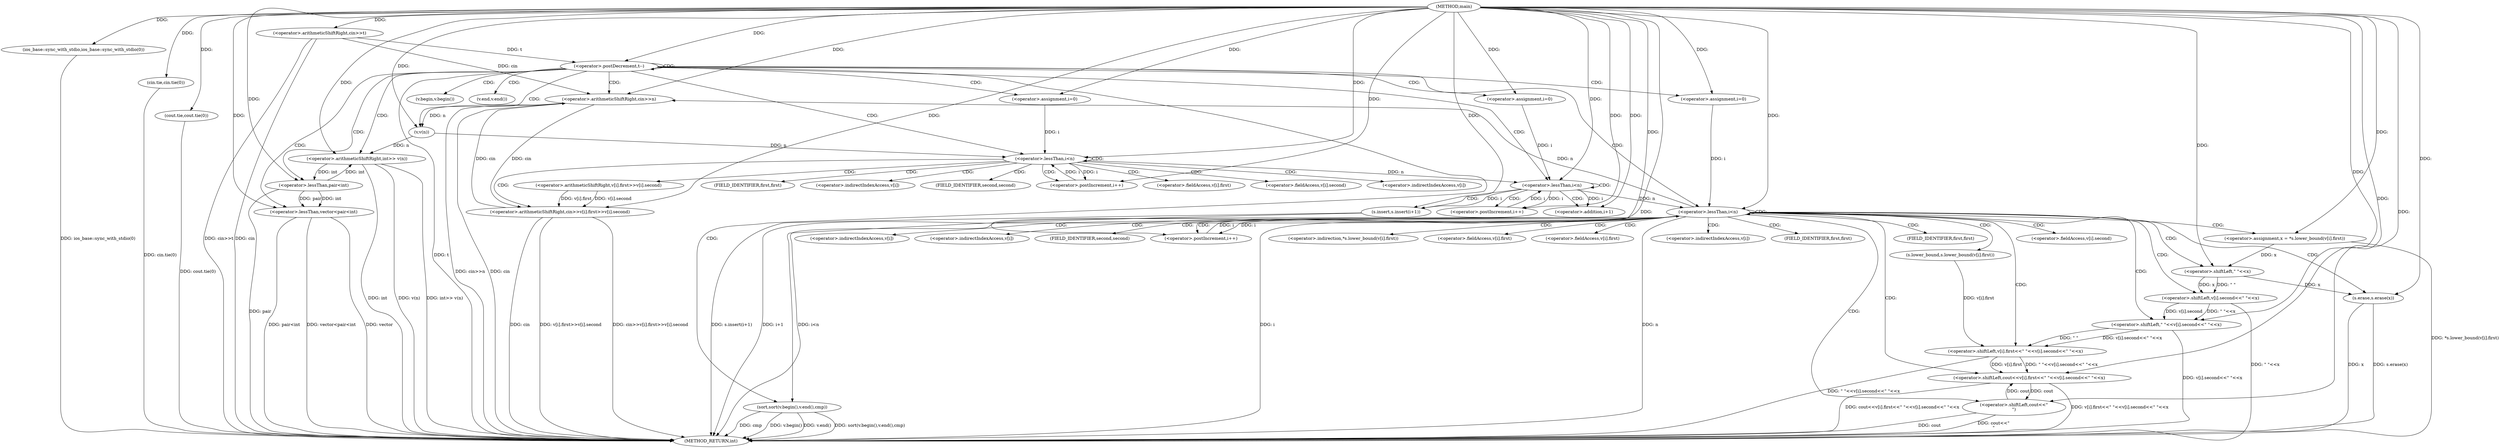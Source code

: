 digraph "main" {  
"1000122" [label = "(METHOD,main)" ]
"1000242" [label = "(METHOD_RETURN,int)" ]
"1000124" [label = "(ios_base::sync_with_stdio,ios_base::sync_with_stdio(0))" ]
"1000126" [label = "(cin.tie,cin.tie(0))" ]
"1000128" [label = "(cout.tie,cout.tie(0))" ]
"1000131" [label = "(<operator>.arithmeticShiftRight,cin>>t)" ]
"1000135" [label = "(<operator>.postDecrement,t--)" ]
"1000141" [label = "(<operator>.arithmeticShiftRight,cin>>n)" ]
"1000178" [label = "(sort,sort(v.begin(),v.end(),cmp))" ]
"1000145" [label = "(<operator>.lessThan,vector<pair<int)" ]
"1000150" [label = "(<operator>.arithmeticShiftRight,int>> v(n))" ]
"1000156" [label = "(<operator>.assignment,i=0)" ]
"1000159" [label = "(<operator>.lessThan,i<n)" ]
"1000162" [label = "(<operator>.postIncrement,i++)" ]
"1000185" [label = "(<operator>.assignment,i=0)" ]
"1000188" [label = "(<operator>.lessThan,i<n)" ]
"1000191" [label = "(<operator>.postIncrement,i++)" ]
"1000200" [label = "(<operator>.assignment,i=0)" ]
"1000203" [label = "(<operator>.lessThan,i<n)" ]
"1000206" [label = "(<operator>.postIncrement,i++)" ]
"1000165" [label = "(<operator>.arithmeticShiftRight,cin>>v[i].first>>v[i].second)" ]
"1000194" [label = "(s.insert,s.insert(i+1))" ]
"1000209" [label = "(<operator>.assignment,x = *s.lower_bound(v[i].first))" ]
"1000218" [label = "(<operator>.shiftLeft,cout<<v[i].first<<\" \"<<v[i].second<<\" \"<<x)" ]
"1000237" [label = "(s.erase,s.erase(x))" ]
"1000239" [label = "(<operator>.shiftLeft,cout<<\"\n\")" ]
"1000147" [label = "(<operator>.lessThan,pair<int)" ]
"1000152" [label = "(v,v(n))" ]
"1000167" [label = "(<operator>.arithmeticShiftRight,v[i].first>>v[i].second)" ]
"1000195" [label = "(<operator>.addition,i+1)" ]
"1000220" [label = "(<operator>.shiftLeft,v[i].first<<\" \"<<v[i].second<<\" \"<<x)" ]
"1000212" [label = "(s.lower_bound,s.lower_bound(v[i].first))" ]
"1000226" [label = "(<operator>.shiftLeft,\" \"<<v[i].second<<\" \"<<x)" ]
"1000228" [label = "(<operator>.shiftLeft,v[i].second<<\" \"<<x)" ]
"1000234" [label = "(<operator>.shiftLeft,\" \"<<x)" ]
"1000179" [label = "(v.begin,v.begin())" ]
"1000180" [label = "(v.end,v.end())" ]
"1000211" [label = "(<operator>.indirection,*s.lower_bound(v[i].first))" ]
"1000168" [label = "(<operator>.fieldAccess,v[i].first)" ]
"1000173" [label = "(<operator>.fieldAccess,v[i].second)" ]
"1000221" [label = "(<operator>.fieldAccess,v[i].first)" ]
"1000169" [label = "(<operator>.indirectIndexAccess,v[i])" ]
"1000172" [label = "(FIELD_IDENTIFIER,first,first)" ]
"1000174" [label = "(<operator>.indirectIndexAccess,v[i])" ]
"1000177" [label = "(FIELD_IDENTIFIER,second,second)" ]
"1000213" [label = "(<operator>.fieldAccess,v[i].first)" ]
"1000222" [label = "(<operator>.indirectIndexAccess,v[i])" ]
"1000225" [label = "(FIELD_IDENTIFIER,first,first)" ]
"1000214" [label = "(<operator>.indirectIndexAccess,v[i])" ]
"1000217" [label = "(FIELD_IDENTIFIER,first,first)" ]
"1000229" [label = "(<operator>.fieldAccess,v[i].second)" ]
"1000230" [label = "(<operator>.indirectIndexAccess,v[i])" ]
"1000233" [label = "(FIELD_IDENTIFIER,second,second)" ]
  "1000124" -> "1000242"  [ label = "DDG: ios_base::sync_with_stdio(0)"] 
  "1000126" -> "1000242"  [ label = "DDG: cin.tie(0)"] 
  "1000128" -> "1000242"  [ label = "DDG: cout.tie(0)"] 
  "1000131" -> "1000242"  [ label = "DDG: cin"] 
  "1000131" -> "1000242"  [ label = "DDG: cin>>t"] 
  "1000135" -> "1000242"  [ label = "DDG: t"] 
  "1000141" -> "1000242"  [ label = "DDG: cin"] 
  "1000141" -> "1000242"  [ label = "DDG: cin>>n"] 
  "1000145" -> "1000242"  [ label = "DDG: pair<int"] 
  "1000145" -> "1000242"  [ label = "DDG: vector<pair<int"] 
  "1000150" -> "1000242"  [ label = "DDG: int"] 
  "1000150" -> "1000242"  [ label = "DDG: v(n)"] 
  "1000150" -> "1000242"  [ label = "DDG: int>> v(n)"] 
  "1000178" -> "1000242"  [ label = "DDG: v.begin()"] 
  "1000178" -> "1000242"  [ label = "DDG: v.end()"] 
  "1000178" -> "1000242"  [ label = "DDG: sort(v.begin(),v.end(),cmp)"] 
  "1000203" -> "1000242"  [ label = "DDG: i"] 
  "1000203" -> "1000242"  [ label = "DDG: n"] 
  "1000203" -> "1000242"  [ label = "DDG: i<n"] 
  "1000209" -> "1000242"  [ label = "DDG: *s.lower_bound(v[i].first)"] 
  "1000228" -> "1000242"  [ label = "DDG: \" \"<<x"] 
  "1000226" -> "1000242"  [ label = "DDG: v[i].second<<\" \"<<x"] 
  "1000220" -> "1000242"  [ label = "DDG: \" \"<<v[i].second<<\" \"<<x"] 
  "1000218" -> "1000242"  [ label = "DDG: v[i].first<<\" \"<<v[i].second<<\" \"<<x"] 
  "1000218" -> "1000242"  [ label = "DDG: cout<<v[i].first<<\" \"<<v[i].second<<\" \"<<x"] 
  "1000237" -> "1000242"  [ label = "DDG: x"] 
  "1000237" -> "1000242"  [ label = "DDG: s.erase(x)"] 
  "1000239" -> "1000242"  [ label = "DDG: cout"] 
  "1000239" -> "1000242"  [ label = "DDG: cout<<\"\n\""] 
  "1000194" -> "1000242"  [ label = "DDG: i+1"] 
  "1000194" -> "1000242"  [ label = "DDG: s.insert(i+1)"] 
  "1000165" -> "1000242"  [ label = "DDG: cin"] 
  "1000165" -> "1000242"  [ label = "DDG: v[i].first>>v[i].second"] 
  "1000165" -> "1000242"  [ label = "DDG: cin>>v[i].first>>v[i].second"] 
  "1000147" -> "1000242"  [ label = "DDG: pair"] 
  "1000178" -> "1000242"  [ label = "DDG: cmp"] 
  "1000145" -> "1000242"  [ label = "DDG: vector"] 
  "1000122" -> "1000124"  [ label = "DDG: "] 
  "1000122" -> "1000126"  [ label = "DDG: "] 
  "1000122" -> "1000128"  [ label = "DDG: "] 
  "1000122" -> "1000131"  [ label = "DDG: "] 
  "1000131" -> "1000135"  [ label = "DDG: t"] 
  "1000122" -> "1000135"  [ label = "DDG: "] 
  "1000131" -> "1000141"  [ label = "DDG: cin"] 
  "1000165" -> "1000141"  [ label = "DDG: cin"] 
  "1000122" -> "1000141"  [ label = "DDG: "] 
  "1000203" -> "1000141"  [ label = "DDG: n"] 
  "1000122" -> "1000156"  [ label = "DDG: "] 
  "1000122" -> "1000178"  [ label = "DDG: "] 
  "1000122" -> "1000185"  [ label = "DDG: "] 
  "1000122" -> "1000200"  [ label = "DDG: "] 
  "1000122" -> "1000145"  [ label = "DDG: "] 
  "1000147" -> "1000145"  [ label = "DDG: pair"] 
  "1000147" -> "1000145"  [ label = "DDG: int"] 
  "1000147" -> "1000150"  [ label = "DDG: int"] 
  "1000122" -> "1000150"  [ label = "DDG: "] 
  "1000152" -> "1000150"  [ label = "DDG: n"] 
  "1000156" -> "1000159"  [ label = "DDG: i"] 
  "1000162" -> "1000159"  [ label = "DDG: i"] 
  "1000122" -> "1000159"  [ label = "DDG: "] 
  "1000152" -> "1000159"  [ label = "DDG: n"] 
  "1000159" -> "1000162"  [ label = "DDG: i"] 
  "1000122" -> "1000162"  [ label = "DDG: "] 
  "1000185" -> "1000188"  [ label = "DDG: i"] 
  "1000191" -> "1000188"  [ label = "DDG: i"] 
  "1000122" -> "1000188"  [ label = "DDG: "] 
  "1000159" -> "1000188"  [ label = "DDG: n"] 
  "1000122" -> "1000191"  [ label = "DDG: "] 
  "1000188" -> "1000191"  [ label = "DDG: i"] 
  "1000200" -> "1000203"  [ label = "DDG: i"] 
  "1000206" -> "1000203"  [ label = "DDG: i"] 
  "1000122" -> "1000203"  [ label = "DDG: "] 
  "1000188" -> "1000203"  [ label = "DDG: n"] 
  "1000203" -> "1000206"  [ label = "DDG: i"] 
  "1000122" -> "1000206"  [ label = "DDG: "] 
  "1000122" -> "1000147"  [ label = "DDG: "] 
  "1000150" -> "1000147"  [ label = "DDG: int"] 
  "1000141" -> "1000152"  [ label = "DDG: n"] 
  "1000122" -> "1000152"  [ label = "DDG: "] 
  "1000141" -> "1000165"  [ label = "DDG: cin"] 
  "1000122" -> "1000165"  [ label = "DDG: "] 
  "1000167" -> "1000165"  [ label = "DDG: v[i].first"] 
  "1000167" -> "1000165"  [ label = "DDG: v[i].second"] 
  "1000122" -> "1000194"  [ label = "DDG: "] 
  "1000188" -> "1000194"  [ label = "DDG: i"] 
  "1000122" -> "1000209"  [ label = "DDG: "] 
  "1000239" -> "1000218"  [ label = "DDG: cout"] 
  "1000122" -> "1000218"  [ label = "DDG: "] 
  "1000220" -> "1000218"  [ label = "DDG: \" \"<<v[i].second<<\" \"<<x"] 
  "1000220" -> "1000218"  [ label = "DDG: v[i].first"] 
  "1000234" -> "1000237"  [ label = "DDG: x"] 
  "1000122" -> "1000237"  [ label = "DDG: "] 
  "1000218" -> "1000239"  [ label = "DDG: cout"] 
  "1000122" -> "1000239"  [ label = "DDG: "] 
  "1000188" -> "1000195"  [ label = "DDG: i"] 
  "1000122" -> "1000195"  [ label = "DDG: "] 
  "1000212" -> "1000220"  [ label = "DDG: v[i].first"] 
  "1000226" -> "1000220"  [ label = "DDG: \" \""] 
  "1000226" -> "1000220"  [ label = "DDG: v[i].second<<\" \"<<x"] 
  "1000122" -> "1000226"  [ label = "DDG: "] 
  "1000228" -> "1000226"  [ label = "DDG: \" \"<<x"] 
  "1000228" -> "1000226"  [ label = "DDG: v[i].second"] 
  "1000234" -> "1000228"  [ label = "DDG: \" \""] 
  "1000234" -> "1000228"  [ label = "DDG: x"] 
  "1000122" -> "1000234"  [ label = "DDG: "] 
  "1000209" -> "1000234"  [ label = "DDG: x"] 
  "1000135" -> "1000200"  [ label = "CDG: "] 
  "1000135" -> "1000156"  [ label = "CDG: "] 
  "1000135" -> "1000141"  [ label = "CDG: "] 
  "1000135" -> "1000152"  [ label = "CDG: "] 
  "1000135" -> "1000150"  [ label = "CDG: "] 
  "1000135" -> "1000135"  [ label = "CDG: "] 
  "1000135" -> "1000180"  [ label = "CDG: "] 
  "1000135" -> "1000178"  [ label = "CDG: "] 
  "1000135" -> "1000188"  [ label = "CDG: "] 
  "1000135" -> "1000159"  [ label = "CDG: "] 
  "1000135" -> "1000203"  [ label = "CDG: "] 
  "1000135" -> "1000147"  [ label = "CDG: "] 
  "1000135" -> "1000145"  [ label = "CDG: "] 
  "1000135" -> "1000179"  [ label = "CDG: "] 
  "1000135" -> "1000185"  [ label = "CDG: "] 
  "1000159" -> "1000174"  [ label = "CDG: "] 
  "1000159" -> "1000165"  [ label = "CDG: "] 
  "1000159" -> "1000172"  [ label = "CDG: "] 
  "1000159" -> "1000169"  [ label = "CDG: "] 
  "1000159" -> "1000168"  [ label = "CDG: "] 
  "1000159" -> "1000159"  [ label = "CDG: "] 
  "1000159" -> "1000167"  [ label = "CDG: "] 
  "1000159" -> "1000173"  [ label = "CDG: "] 
  "1000159" -> "1000177"  [ label = "CDG: "] 
  "1000159" -> "1000162"  [ label = "CDG: "] 
  "1000188" -> "1000191"  [ label = "CDG: "] 
  "1000188" -> "1000195"  [ label = "CDG: "] 
  "1000188" -> "1000188"  [ label = "CDG: "] 
  "1000188" -> "1000194"  [ label = "CDG: "] 
  "1000203" -> "1000211"  [ label = "CDG: "] 
  "1000203" -> "1000239"  [ label = "CDG: "] 
  "1000203" -> "1000221"  [ label = "CDG: "] 
  "1000203" -> "1000233"  [ label = "CDG: "] 
  "1000203" -> "1000213"  [ label = "CDG: "] 
  "1000203" -> "1000229"  [ label = "CDG: "] 
  "1000203" -> "1000230"  [ label = "CDG: "] 
  "1000203" -> "1000212"  [ label = "CDG: "] 
  "1000203" -> "1000234"  [ label = "CDG: "] 
  "1000203" -> "1000225"  [ label = "CDG: "] 
  "1000203" -> "1000222"  [ label = "CDG: "] 
  "1000203" -> "1000206"  [ label = "CDG: "] 
  "1000203" -> "1000220"  [ label = "CDG: "] 
  "1000203" -> "1000203"  [ label = "CDG: "] 
  "1000203" -> "1000214"  [ label = "CDG: "] 
  "1000203" -> "1000237"  [ label = "CDG: "] 
  "1000203" -> "1000218"  [ label = "CDG: "] 
  "1000203" -> "1000217"  [ label = "CDG: "] 
  "1000203" -> "1000209"  [ label = "CDG: "] 
  "1000203" -> "1000226"  [ label = "CDG: "] 
  "1000203" -> "1000228"  [ label = "CDG: "] 
}
